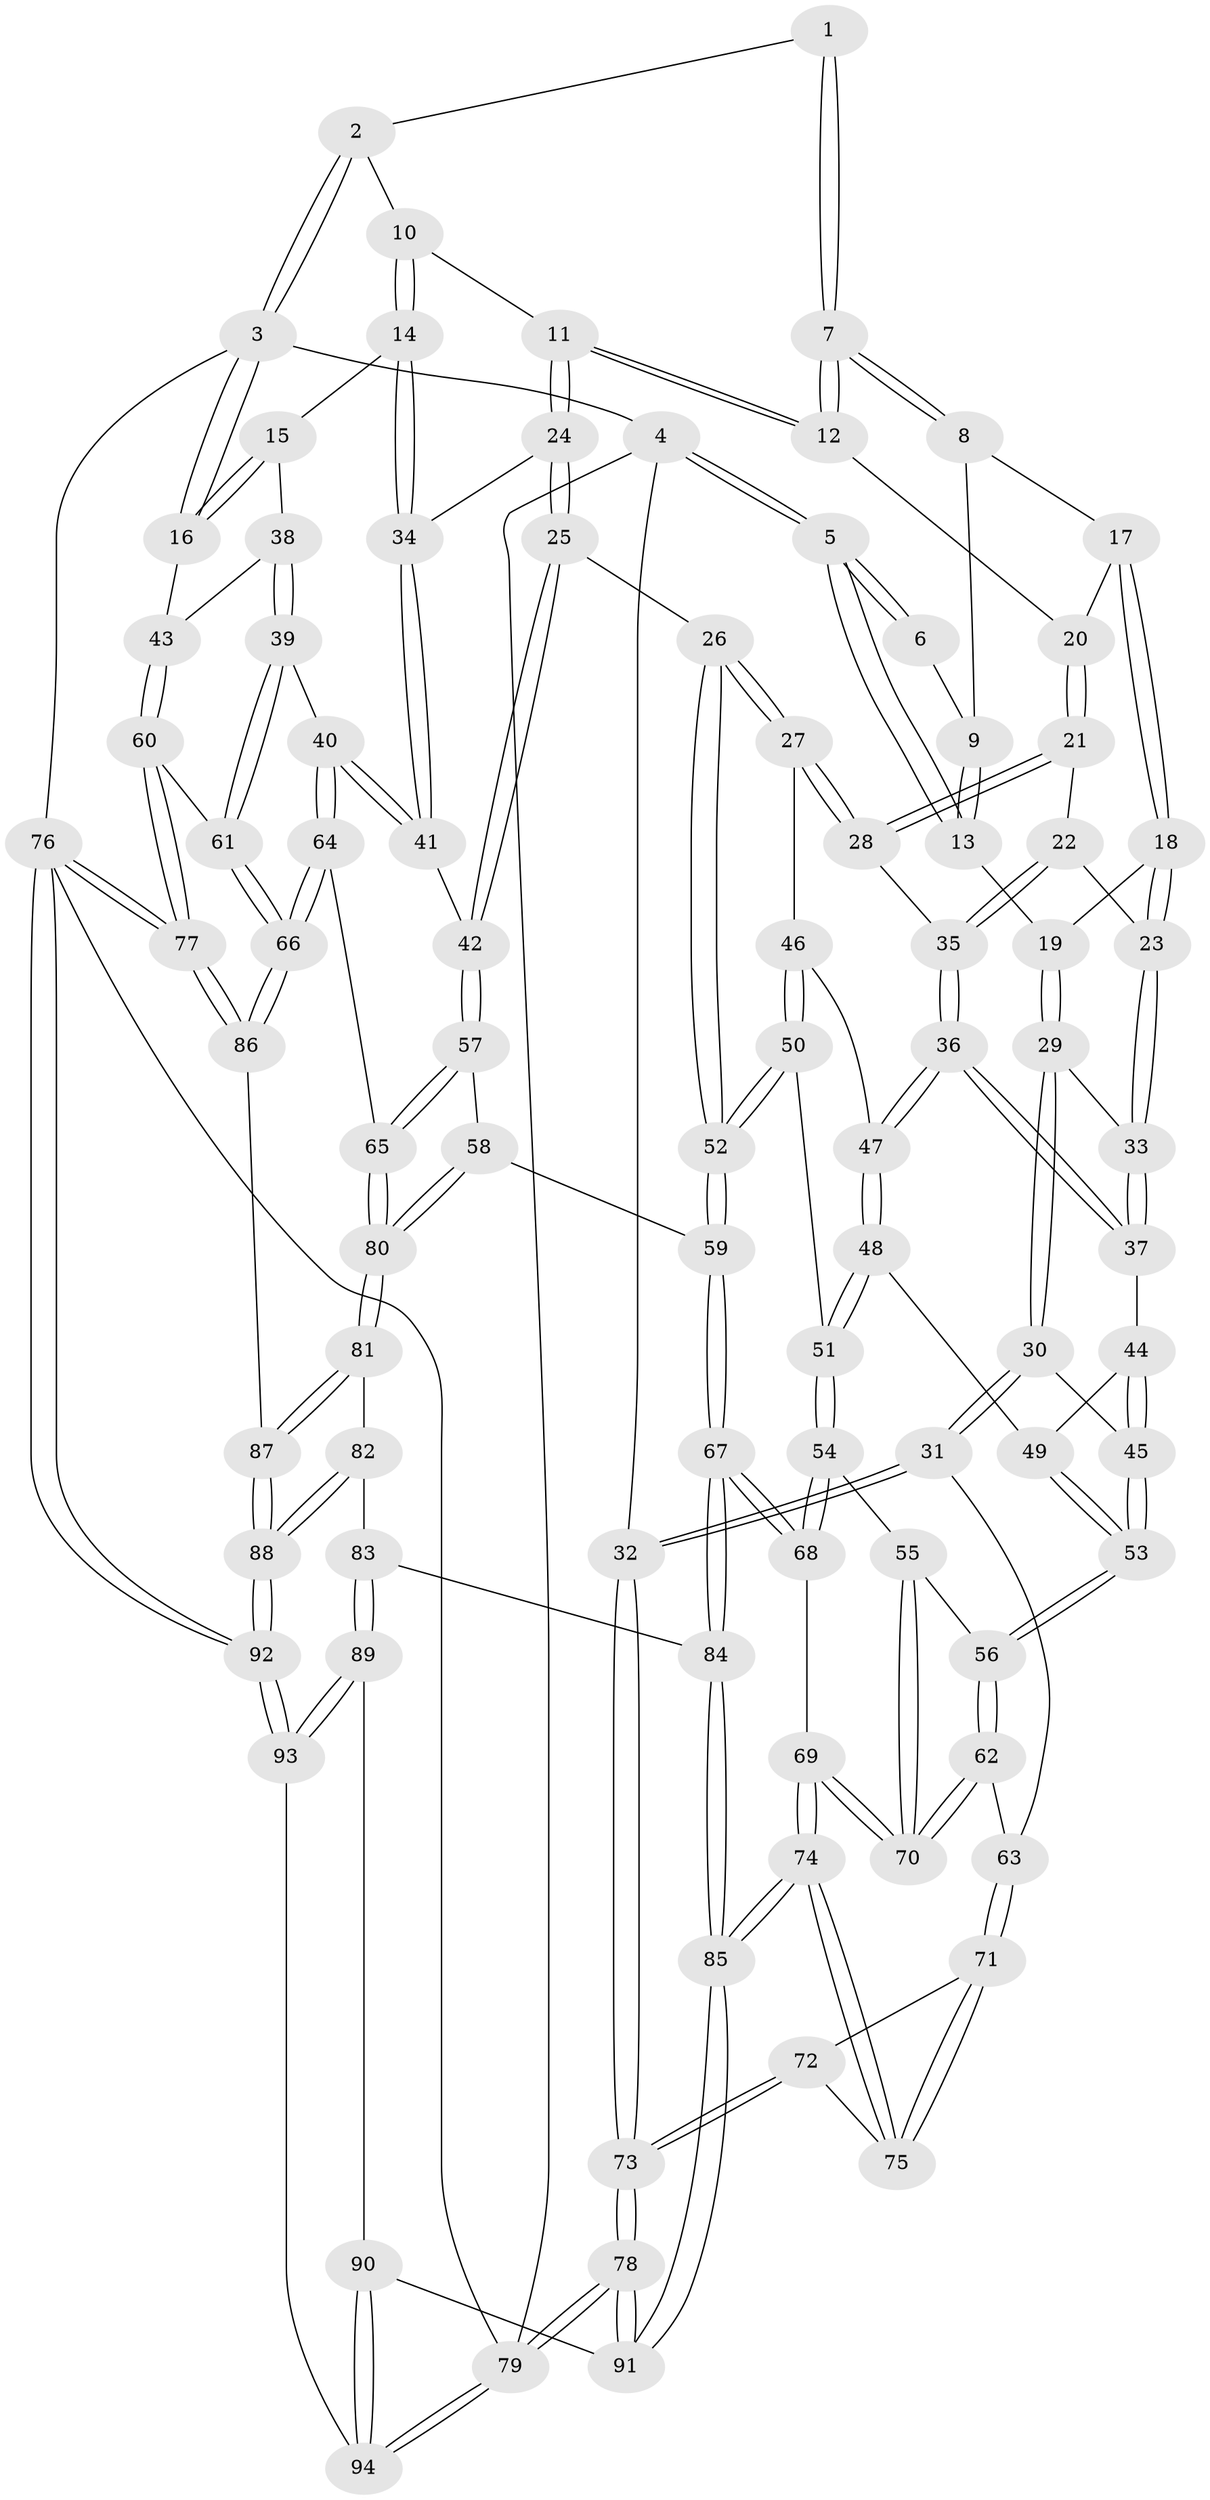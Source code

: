 // coarse degree distribution, {3: 0.21428571428571427, 5: 0.26785714285714285, 7: 0.017857142857142856, 6: 0.05357142857142857, 4: 0.44642857142857145}
// Generated by graph-tools (version 1.1) at 2025/52/02/27/25 19:52:36]
// undirected, 94 vertices, 232 edges
graph export_dot {
graph [start="1"]
  node [color=gray90,style=filled];
  1 [pos="+0.4247728095187501+0"];
  2 [pos="+0.646774819524361+0"];
  3 [pos="+1+0"];
  4 [pos="+0+0"];
  5 [pos="+0+0"];
  6 [pos="+0.38414067660024664+0"];
  7 [pos="+0.40301180460473357+0.05116315456955599"];
  8 [pos="+0.21139885991731167+0.08060654231882688"];
  9 [pos="+0.20716542300326793+0.07454339342590219"];
  10 [pos="+0.6914447219224725+0"];
  11 [pos="+0.4883945383924636+0.16319378278187865"];
  12 [pos="+0.40792150012053296+0.0801329596973134"];
  13 [pos="+0+0"];
  14 [pos="+0.7605654593224127+0.15891343214419548"];
  15 [pos="+0.8008019385073465+0.16578615149921952"];
  16 [pos="+1+0"];
  17 [pos="+0.20909565671227492+0.11663236144868105"];
  18 [pos="+0.1903806963590612+0.17622680147662972"];
  19 [pos="+0.037772104882706166+0.09428409825334083"];
  20 [pos="+0.35543744082326895+0.13499441599073256"];
  21 [pos="+0.31415829303574255+0.19198439937665532"];
  22 [pos="+0.2239012168758356+0.21836833168118763"];
  23 [pos="+0.20441337066048856+0.21661282057446835"];
  24 [pos="+0.5110143499339092+0.20143358599655628"];
  25 [pos="+0.48448660952570577+0.32531171543026444"];
  26 [pos="+0.4634322665255302+0.34153284984275856"];
  27 [pos="+0.37769244928442497+0.31165126540403193"];
  28 [pos="+0.37141749111739475+0.3079600069506878"];
  29 [pos="+0.07838877247823346+0.28381964188116177"];
  30 [pos="+0.01209744538549471+0.3649807871699623"];
  31 [pos="+0+0.39208990484402106"];
  32 [pos="+0+0.39460180944834633"];
  33 [pos="+0.17662980556988075+0.24816383340332582"];
  34 [pos="+0.7479806874178891+0.17002374234125847"];
  35 [pos="+0.29080787409281555+0.31450081735137525"];
  36 [pos="+0.25596296596879975+0.3546837764894951"];
  37 [pos="+0.2133743073888815+0.34347400733025507"];
  38 [pos="+0.8789152703979557+0.23253757172803818"];
  39 [pos="+0.8857037607135688+0.387343201637667"];
  40 [pos="+0.7183695072491185+0.4168708939268276"];
  41 [pos="+0.6782509305533148+0.3946021435236342"];
  42 [pos="+0.6776573460495467+0.39476800663410694"];
  43 [pos="+1+0.22157432921389597"];
  44 [pos="+0.21071952120767645+0.34622947819044647"];
  45 [pos="+0.08307821295481241+0.40002194586009476"];
  46 [pos="+0.2825475788649883+0.4055703761995732"];
  47 [pos="+0.2738602937655703+0.4004149798667445"];
  48 [pos="+0.22044529950703726+0.42931165854325964"];
  49 [pos="+0.1979261157285359+0.42535794339700383"];
  50 [pos="+0.32252835219293535+0.4522150992247181"];
  51 [pos="+0.24565110436228438+0.4951203949552112"];
  52 [pos="+0.4226352719543279+0.4831758383039792"];
  53 [pos="+0.13373641403141595+0.4444357500899292"];
  54 [pos="+0.22877351953206768+0.5230399449325203"];
  55 [pos="+0.22617537882826327+0.5237601598233357"];
  56 [pos="+0.15479326423943493+0.514127609441195"];
  57 [pos="+0.5933373229607605+0.5334379291053792"];
  58 [pos="+0.4487829723529623+0.5761842022658912"];
  59 [pos="+0.4454712778341489+0.5753617708956087"];
  60 [pos="+1+0.5466551552556221"];
  61 [pos="+1+0.5431033496080355"];
  62 [pos="+0.10956967020612841+0.5841935835943269"];
  63 [pos="+0.1008194477508579+0.5890917408729016"];
  64 [pos="+0.8160703183691161+0.6428981509239217"];
  65 [pos="+0.7207213682709973+0.636458063415584"];
  66 [pos="+0.8172859507834364+0.6435663063464098"];
  67 [pos="+0.38816062160397447+0.624414157996725"];
  68 [pos="+0.3689068269918553+0.6188852465519282"];
  69 [pos="+0.21118084287740632+0.6256713080127213"];
  70 [pos="+0.21117811699261343+0.6256681421577055"];
  71 [pos="+0.09939659683756705+0.5917940280121006"];
  72 [pos="+0+0.6652294740763169"];
  73 [pos="+0+0.6460645252638495"];
  74 [pos="+0.1700891991891623+0.8299544819516425"];
  75 [pos="+0.14692529978681199+0.7977903472712261"];
  76 [pos="+1+1"];
  77 [pos="+1+0.8347929985720247"];
  78 [pos="+0+0.9330934048522538"];
  79 [pos="+0+1"];
  80 [pos="+0.5776697974304403+0.7189646836934657"];
  81 [pos="+0.5776948163657398+0.7696331567001913"];
  82 [pos="+0.49081568663053127+0.8180851812199446"];
  83 [pos="+0.46310360359551633+0.8277564747824685"];
  84 [pos="+0.35771218457832954+0.7225507978277813"];
  85 [pos="+0.17856492690926515+0.8504158432555703"];
  86 [pos="+0.8105355643332028+0.763169378948685"];
  87 [pos="+0.7637101985118905+0.9444758471061081"];
  88 [pos="+0.7943506197990794+1"];
  89 [pos="+0.46151219374204855+0.8344573915767568"];
  90 [pos="+0.22380161201057425+0.9744273348610647"];
  91 [pos="+0.17714350456352435+0.8570499805609262"];
  92 [pos="+0.8118088074633178+1"];
  93 [pos="+0.5129255606644202+1"];
  94 [pos="+0.2639654966597402+1"];
  1 -- 2;
  1 -- 7;
  1 -- 7;
  2 -- 3;
  2 -- 3;
  2 -- 10;
  3 -- 4;
  3 -- 16;
  3 -- 16;
  3 -- 76;
  4 -- 5;
  4 -- 5;
  4 -- 32;
  4 -- 79;
  5 -- 6;
  5 -- 6;
  5 -- 13;
  5 -- 13;
  6 -- 9;
  7 -- 8;
  7 -- 8;
  7 -- 12;
  7 -- 12;
  8 -- 9;
  8 -- 17;
  9 -- 13;
  9 -- 13;
  10 -- 11;
  10 -- 14;
  10 -- 14;
  11 -- 12;
  11 -- 12;
  11 -- 24;
  11 -- 24;
  12 -- 20;
  13 -- 19;
  14 -- 15;
  14 -- 34;
  14 -- 34;
  15 -- 16;
  15 -- 16;
  15 -- 38;
  16 -- 43;
  17 -- 18;
  17 -- 18;
  17 -- 20;
  18 -- 19;
  18 -- 23;
  18 -- 23;
  19 -- 29;
  19 -- 29;
  20 -- 21;
  20 -- 21;
  21 -- 22;
  21 -- 28;
  21 -- 28;
  22 -- 23;
  22 -- 35;
  22 -- 35;
  23 -- 33;
  23 -- 33;
  24 -- 25;
  24 -- 25;
  24 -- 34;
  25 -- 26;
  25 -- 42;
  25 -- 42;
  26 -- 27;
  26 -- 27;
  26 -- 52;
  26 -- 52;
  27 -- 28;
  27 -- 28;
  27 -- 46;
  28 -- 35;
  29 -- 30;
  29 -- 30;
  29 -- 33;
  30 -- 31;
  30 -- 31;
  30 -- 45;
  31 -- 32;
  31 -- 32;
  31 -- 63;
  32 -- 73;
  32 -- 73;
  33 -- 37;
  33 -- 37;
  34 -- 41;
  34 -- 41;
  35 -- 36;
  35 -- 36;
  36 -- 37;
  36 -- 37;
  36 -- 47;
  36 -- 47;
  37 -- 44;
  38 -- 39;
  38 -- 39;
  38 -- 43;
  39 -- 40;
  39 -- 61;
  39 -- 61;
  40 -- 41;
  40 -- 41;
  40 -- 64;
  40 -- 64;
  41 -- 42;
  42 -- 57;
  42 -- 57;
  43 -- 60;
  43 -- 60;
  44 -- 45;
  44 -- 45;
  44 -- 49;
  45 -- 53;
  45 -- 53;
  46 -- 47;
  46 -- 50;
  46 -- 50;
  47 -- 48;
  47 -- 48;
  48 -- 49;
  48 -- 51;
  48 -- 51;
  49 -- 53;
  49 -- 53;
  50 -- 51;
  50 -- 52;
  50 -- 52;
  51 -- 54;
  51 -- 54;
  52 -- 59;
  52 -- 59;
  53 -- 56;
  53 -- 56;
  54 -- 55;
  54 -- 68;
  54 -- 68;
  55 -- 56;
  55 -- 70;
  55 -- 70;
  56 -- 62;
  56 -- 62;
  57 -- 58;
  57 -- 65;
  57 -- 65;
  58 -- 59;
  58 -- 80;
  58 -- 80;
  59 -- 67;
  59 -- 67;
  60 -- 61;
  60 -- 77;
  60 -- 77;
  61 -- 66;
  61 -- 66;
  62 -- 63;
  62 -- 70;
  62 -- 70;
  63 -- 71;
  63 -- 71;
  64 -- 65;
  64 -- 66;
  64 -- 66;
  65 -- 80;
  65 -- 80;
  66 -- 86;
  66 -- 86;
  67 -- 68;
  67 -- 68;
  67 -- 84;
  67 -- 84;
  68 -- 69;
  69 -- 70;
  69 -- 70;
  69 -- 74;
  69 -- 74;
  71 -- 72;
  71 -- 75;
  71 -- 75;
  72 -- 73;
  72 -- 73;
  72 -- 75;
  73 -- 78;
  73 -- 78;
  74 -- 75;
  74 -- 75;
  74 -- 85;
  74 -- 85;
  76 -- 77;
  76 -- 77;
  76 -- 92;
  76 -- 92;
  76 -- 79;
  77 -- 86;
  77 -- 86;
  78 -- 79;
  78 -- 79;
  78 -- 91;
  78 -- 91;
  79 -- 94;
  79 -- 94;
  80 -- 81;
  80 -- 81;
  81 -- 82;
  81 -- 87;
  81 -- 87;
  82 -- 83;
  82 -- 88;
  82 -- 88;
  83 -- 84;
  83 -- 89;
  83 -- 89;
  84 -- 85;
  84 -- 85;
  85 -- 91;
  85 -- 91;
  86 -- 87;
  87 -- 88;
  87 -- 88;
  88 -- 92;
  88 -- 92;
  89 -- 90;
  89 -- 93;
  89 -- 93;
  90 -- 91;
  90 -- 94;
  90 -- 94;
  92 -- 93;
  92 -- 93;
  93 -- 94;
}

